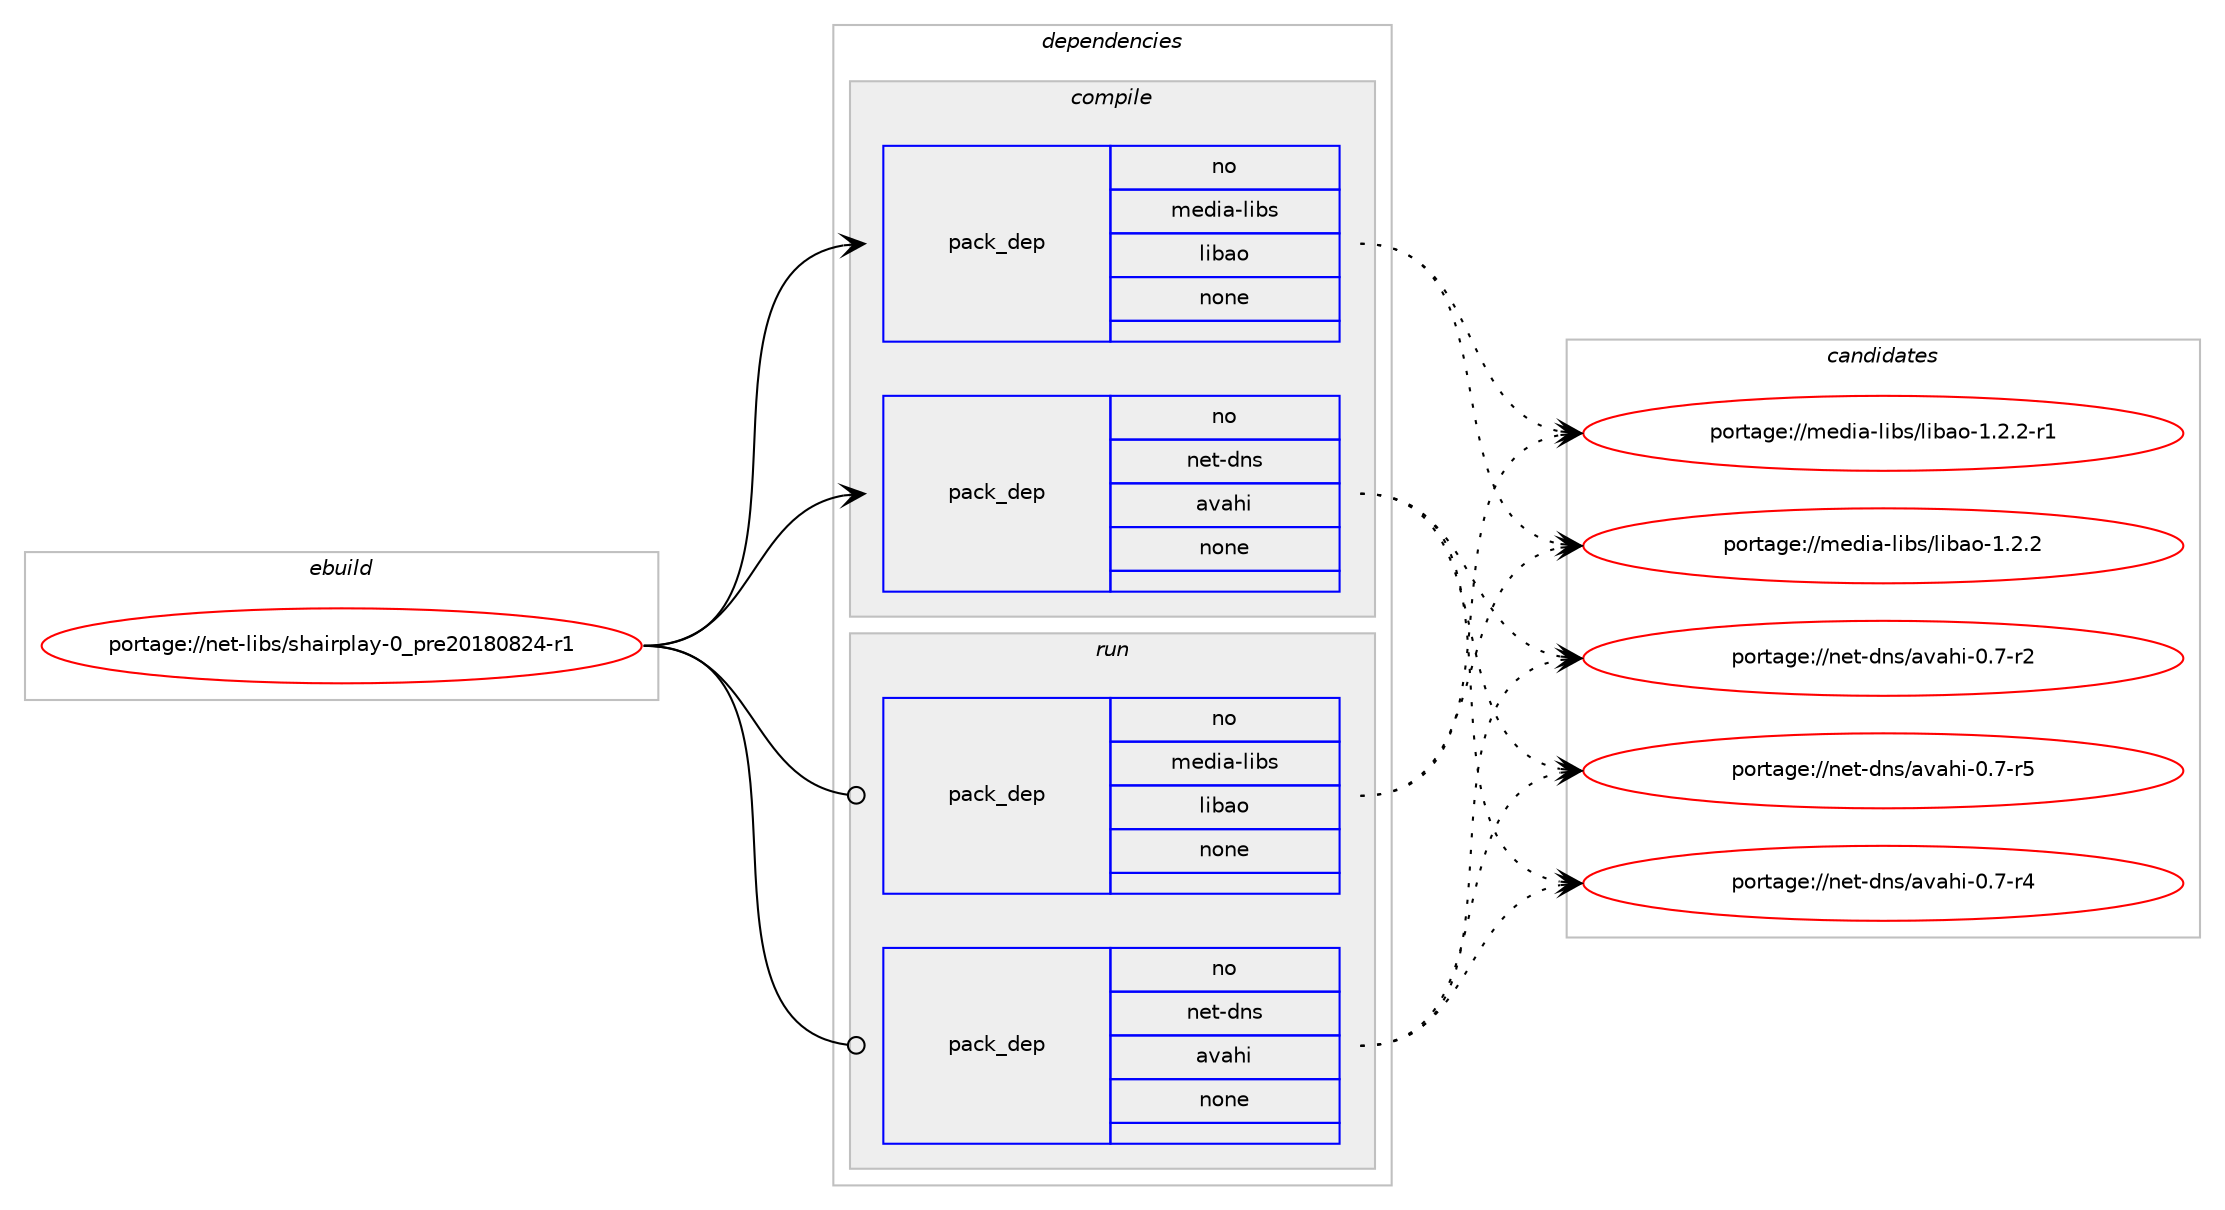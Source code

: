 digraph prolog {

# *************
# Graph options
# *************

newrank=true;
concentrate=true;
compound=true;
graph [rankdir=LR,fontname=Helvetica,fontsize=10,ranksep=1.5];#, ranksep=2.5, nodesep=0.2];
edge  [arrowhead=vee];
node  [fontname=Helvetica,fontsize=10];

# **********
# The ebuild
# **********

subgraph cluster_leftcol {
color=gray;
rank=same;
label=<<i>ebuild</i>>;
id [label="portage://net-libs/shairplay-0_pre20180824-r1", color=red, width=4, href="../net-libs/shairplay-0_pre20180824-r1.svg"];
}

# ****************
# The dependencies
# ****************

subgraph cluster_midcol {
color=gray;
label=<<i>dependencies</i>>;
subgraph cluster_compile {
fillcolor="#eeeeee";
style=filled;
label=<<i>compile</i>>;
subgraph pack45041 {
dependency57428 [label=<<TABLE BORDER="0" CELLBORDER="1" CELLSPACING="0" CELLPADDING="4" WIDTH="220"><TR><TD ROWSPAN="6" CELLPADDING="30">pack_dep</TD></TR><TR><TD WIDTH="110">no</TD></TR><TR><TD>media-libs</TD></TR><TR><TD>libao</TD></TR><TR><TD>none</TD></TR><TR><TD></TD></TR></TABLE>>, shape=none, color=blue];
}
id:e -> dependency57428:w [weight=20,style="solid",arrowhead="vee"];
subgraph pack45042 {
dependency57429 [label=<<TABLE BORDER="0" CELLBORDER="1" CELLSPACING="0" CELLPADDING="4" WIDTH="220"><TR><TD ROWSPAN="6" CELLPADDING="30">pack_dep</TD></TR><TR><TD WIDTH="110">no</TD></TR><TR><TD>net-dns</TD></TR><TR><TD>avahi</TD></TR><TR><TD>none</TD></TR><TR><TD></TD></TR></TABLE>>, shape=none, color=blue];
}
id:e -> dependency57429:w [weight=20,style="solid",arrowhead="vee"];
}
subgraph cluster_compileandrun {
fillcolor="#eeeeee";
style=filled;
label=<<i>compile and run</i>>;
}
subgraph cluster_run {
fillcolor="#eeeeee";
style=filled;
label=<<i>run</i>>;
subgraph pack45043 {
dependency57430 [label=<<TABLE BORDER="0" CELLBORDER="1" CELLSPACING="0" CELLPADDING="4" WIDTH="220"><TR><TD ROWSPAN="6" CELLPADDING="30">pack_dep</TD></TR><TR><TD WIDTH="110">no</TD></TR><TR><TD>media-libs</TD></TR><TR><TD>libao</TD></TR><TR><TD>none</TD></TR><TR><TD></TD></TR></TABLE>>, shape=none, color=blue];
}
id:e -> dependency57430:w [weight=20,style="solid",arrowhead="odot"];
subgraph pack45044 {
dependency57431 [label=<<TABLE BORDER="0" CELLBORDER="1" CELLSPACING="0" CELLPADDING="4" WIDTH="220"><TR><TD ROWSPAN="6" CELLPADDING="30">pack_dep</TD></TR><TR><TD WIDTH="110">no</TD></TR><TR><TD>net-dns</TD></TR><TR><TD>avahi</TD></TR><TR><TD>none</TD></TR><TR><TD></TD></TR></TABLE>>, shape=none, color=blue];
}
id:e -> dependency57431:w [weight=20,style="solid",arrowhead="odot"];
}
}

# **************
# The candidates
# **************

subgraph cluster_choices {
rank=same;
color=gray;
label=<<i>candidates</i>>;

subgraph choice45041 {
color=black;
nodesep=1;
choice1091011001059745108105981154710810598971114549465046504511449 [label="portage://media-libs/libao-1.2.2-r1", color=red, width=4,href="../media-libs/libao-1.2.2-r1.svg"];
choice109101100105974510810598115471081059897111454946504650 [label="portage://media-libs/libao-1.2.2", color=red, width=4,href="../media-libs/libao-1.2.2.svg"];
dependency57428:e -> choice1091011001059745108105981154710810598971114549465046504511449:w [style=dotted,weight="100"];
dependency57428:e -> choice109101100105974510810598115471081059897111454946504650:w [style=dotted,weight="100"];
}
subgraph choice45042 {
color=black;
nodesep=1;
choice11010111645100110115479711897104105454846554511453 [label="portage://net-dns/avahi-0.7-r5", color=red, width=4,href="../net-dns/avahi-0.7-r5.svg"];
choice11010111645100110115479711897104105454846554511452 [label="portage://net-dns/avahi-0.7-r4", color=red, width=4,href="../net-dns/avahi-0.7-r4.svg"];
choice11010111645100110115479711897104105454846554511450 [label="portage://net-dns/avahi-0.7-r2", color=red, width=4,href="../net-dns/avahi-0.7-r2.svg"];
dependency57429:e -> choice11010111645100110115479711897104105454846554511453:w [style=dotted,weight="100"];
dependency57429:e -> choice11010111645100110115479711897104105454846554511452:w [style=dotted,weight="100"];
dependency57429:e -> choice11010111645100110115479711897104105454846554511450:w [style=dotted,weight="100"];
}
subgraph choice45043 {
color=black;
nodesep=1;
choice1091011001059745108105981154710810598971114549465046504511449 [label="portage://media-libs/libao-1.2.2-r1", color=red, width=4,href="../media-libs/libao-1.2.2-r1.svg"];
choice109101100105974510810598115471081059897111454946504650 [label="portage://media-libs/libao-1.2.2", color=red, width=4,href="../media-libs/libao-1.2.2.svg"];
dependency57430:e -> choice1091011001059745108105981154710810598971114549465046504511449:w [style=dotted,weight="100"];
dependency57430:e -> choice109101100105974510810598115471081059897111454946504650:w [style=dotted,weight="100"];
}
subgraph choice45044 {
color=black;
nodesep=1;
choice11010111645100110115479711897104105454846554511453 [label="portage://net-dns/avahi-0.7-r5", color=red, width=4,href="../net-dns/avahi-0.7-r5.svg"];
choice11010111645100110115479711897104105454846554511452 [label="portage://net-dns/avahi-0.7-r4", color=red, width=4,href="../net-dns/avahi-0.7-r4.svg"];
choice11010111645100110115479711897104105454846554511450 [label="portage://net-dns/avahi-0.7-r2", color=red, width=4,href="../net-dns/avahi-0.7-r2.svg"];
dependency57431:e -> choice11010111645100110115479711897104105454846554511453:w [style=dotted,weight="100"];
dependency57431:e -> choice11010111645100110115479711897104105454846554511452:w [style=dotted,weight="100"];
dependency57431:e -> choice11010111645100110115479711897104105454846554511450:w [style=dotted,weight="100"];
}
}

}
